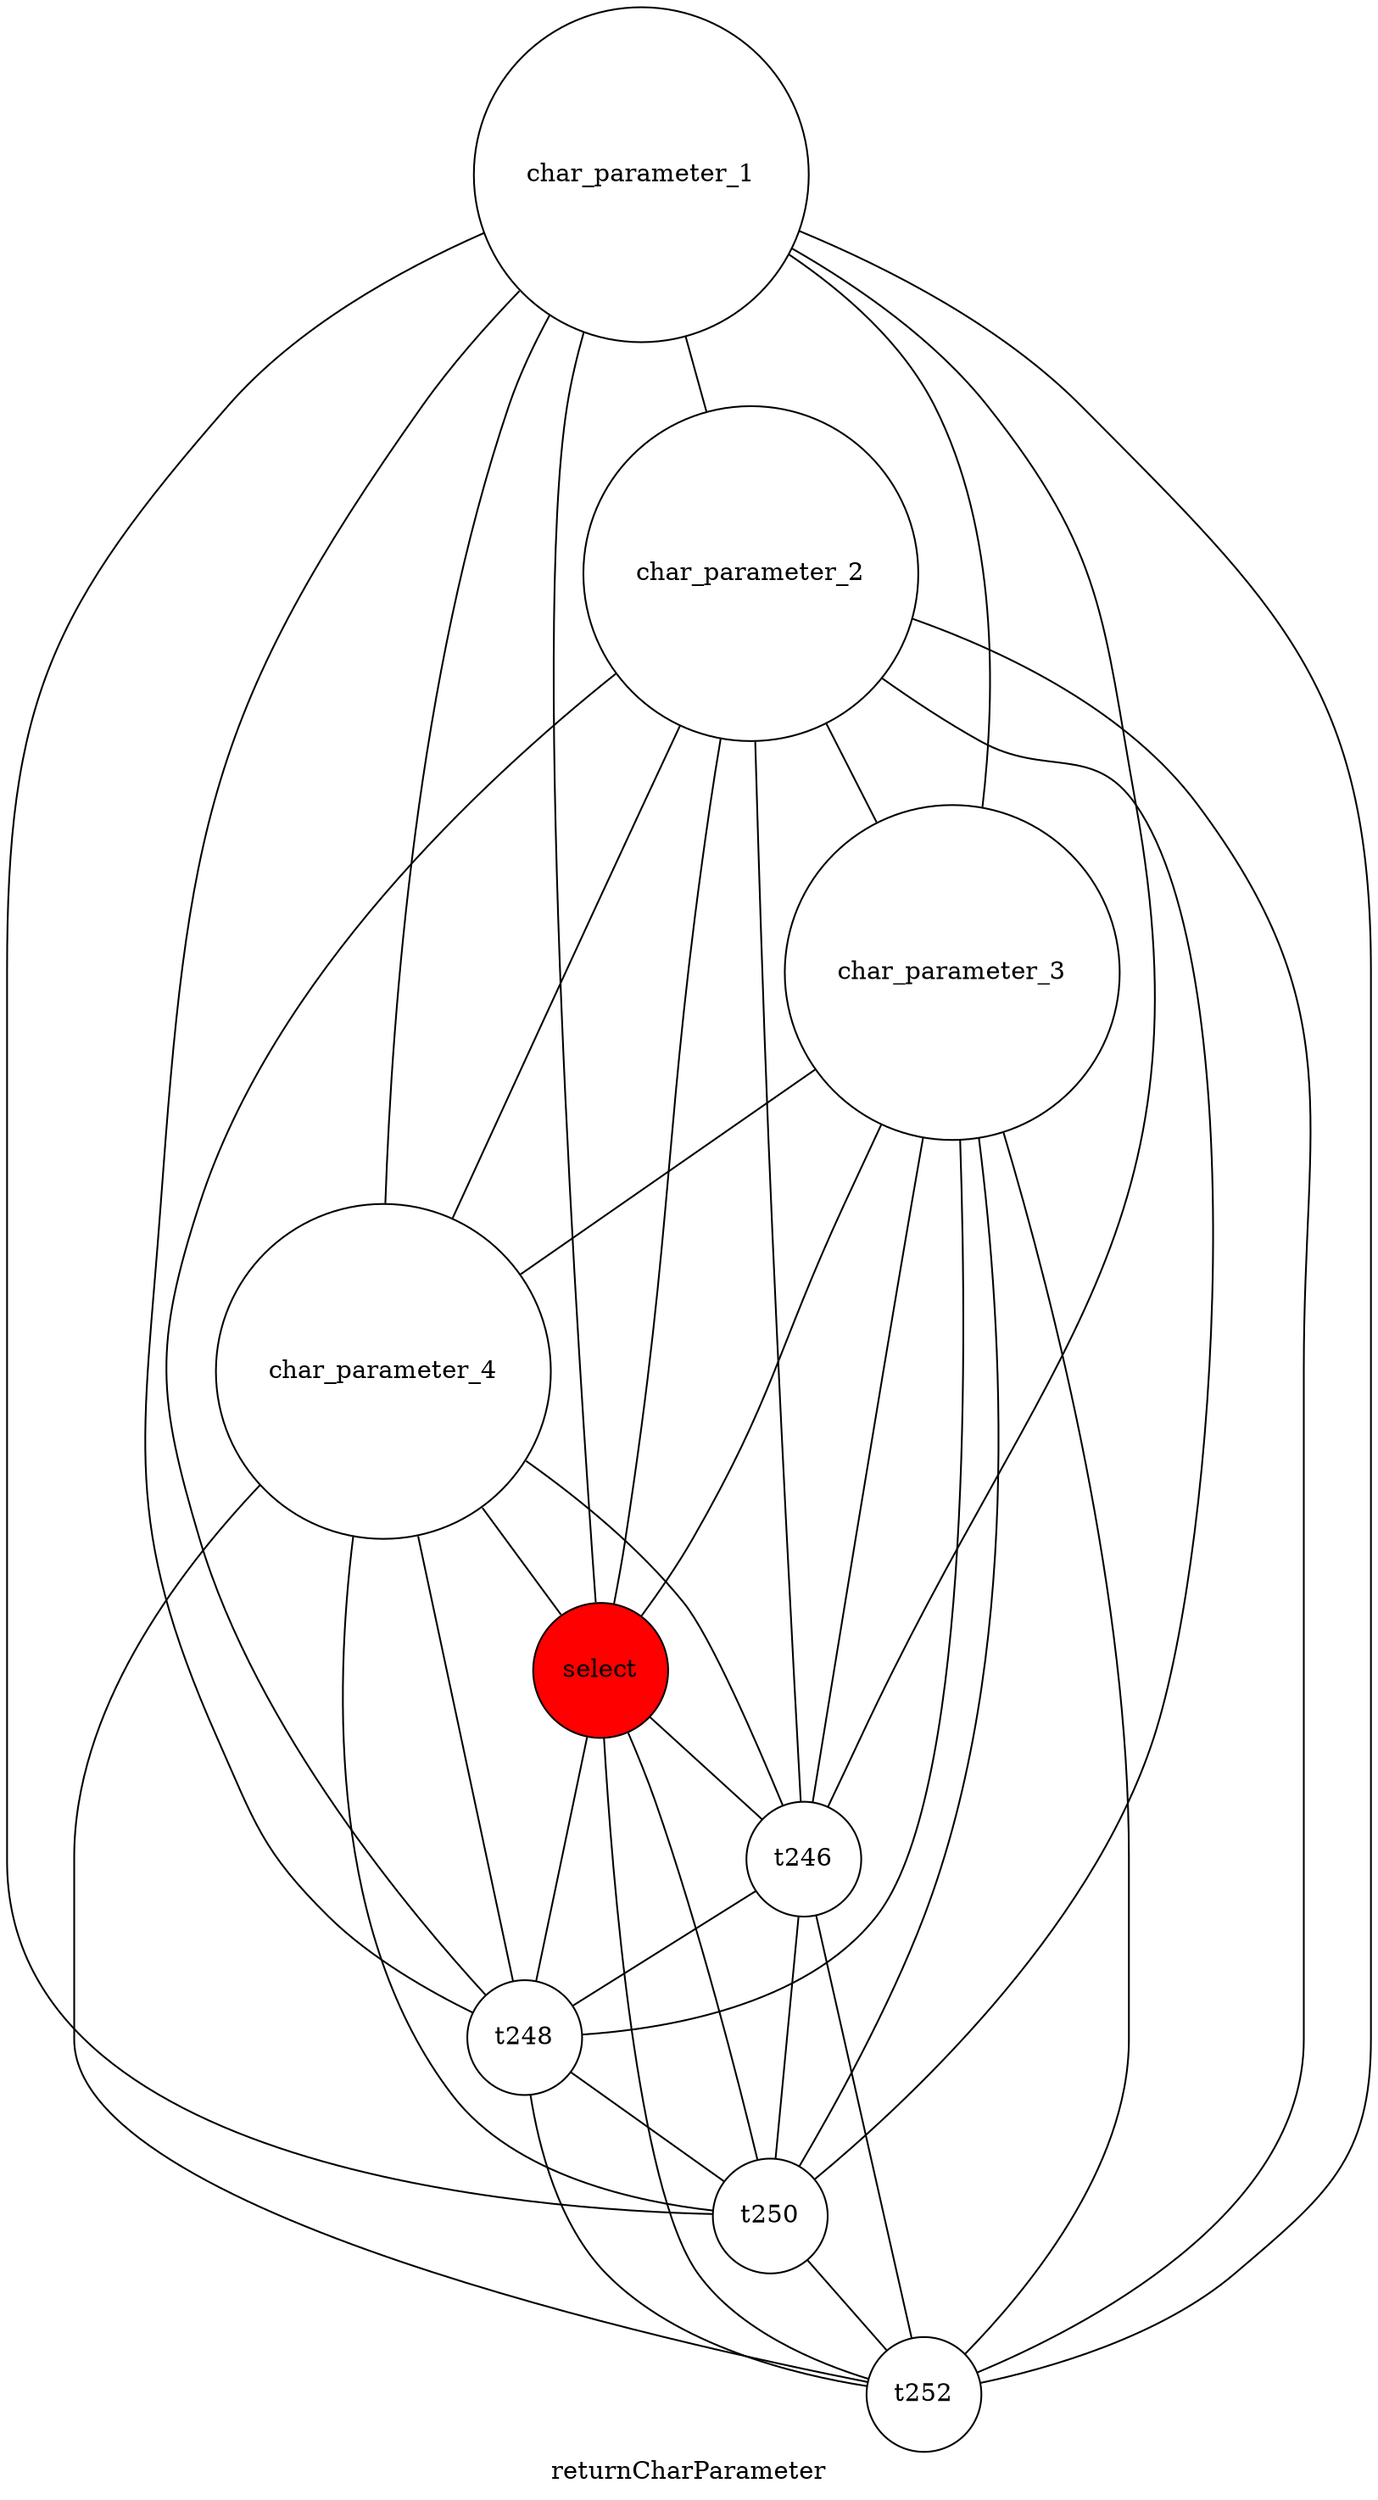 graph returnCharParameter{
label =returnCharParameter
t246[label="t246", shape=circle, style=filled, fillcolor=White]
t248[label="t248", shape=circle, style=filled, fillcolor=White]
t250[label="t250", shape=circle, style=filled, fillcolor=White]
t252[label="t252", shape=circle, style=filled, fillcolor=White]
char_parameter_1[label="char_parameter_1", shape=circle, style=filled, fillcolor=White]
char_parameter_2[label="char_parameter_2", shape=circle, style=filled, fillcolor=White]
char_parameter_3[label="char_parameter_3", shape=circle, style=filled, fillcolor=White]
char_parameter_4[label="char_parameter_4", shape=circle, style=filled, fillcolor=White]
select[label="select", shape=circle, style=filled, fillcolor=Red]
char_parameter_1--char_parameter_2
char_parameter_1--char_parameter_3
char_parameter_1--char_parameter_4
char_parameter_1--select
char_parameter_1--t246
char_parameter_1--t248
char_parameter_1--t250
char_parameter_1--t252
char_parameter_2--char_parameter_3
char_parameter_2--char_parameter_4
char_parameter_2--select
char_parameter_2--t246
char_parameter_2--t248
char_parameter_2--t250
char_parameter_2--t252
char_parameter_3--char_parameter_4
char_parameter_3--select
char_parameter_3--t246
char_parameter_3--t248
char_parameter_3--t250
char_parameter_3--t252
char_parameter_4--select
char_parameter_4--t246
char_parameter_4--t248
char_parameter_4--t250
char_parameter_4--t252
select--t246
select--t248
select--t250
select--t252
t246--t248
t246--t250
t246--t252
t248--t250
t248--t252
t250--t252
}
